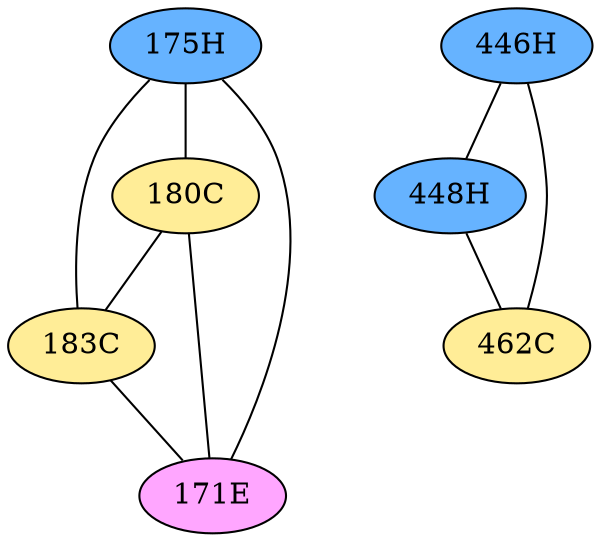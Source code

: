 // The Round Table
graph {
	"175H" [fillcolor="#66B3FF" style=radial]
	"180C" [fillcolor="#FFED97" style=radial]
	"175H" -- "180C" [penwidth=1]
	"175H" [fillcolor="#66B3FF" style=radial]
	"183C" [fillcolor="#FFED97" style=radial]
	"175H" -- "183C" [penwidth=1]
	"175H" [fillcolor="#66B3FF" style=radial]
	"171E" [fillcolor="#FFA6FF" style=radial]
	"175H" -- "171E" [penwidth=1]
	"180C" [fillcolor="#FFED97" style=radial]
	"183C" [fillcolor="#FFED97" style=radial]
	"180C" -- "183C" [penwidth=1]
	"180C" [fillcolor="#FFED97" style=radial]
	"171E" [fillcolor="#FFA6FF" style=radial]
	"180C" -- "171E" [penwidth=1]
	"183C" [fillcolor="#FFED97" style=radial]
	"171E" [fillcolor="#FFA6FF" style=radial]
	"183C" -- "171E" [penwidth=1]
	"446H" [fillcolor="#66B3FF" style=radial]
	"448H" [fillcolor="#66B3FF" style=radial]
	"446H" -- "448H" [penwidth=1]
	"446H" [fillcolor="#66B3FF" style=radial]
	"462C" [fillcolor="#FFED97" style=radial]
	"446H" -- "462C" [penwidth=1]
	"448H" [fillcolor="#66B3FF" style=radial]
	"462C" [fillcolor="#FFED97" style=radial]
	"448H" -- "462C" [penwidth=1]
}
